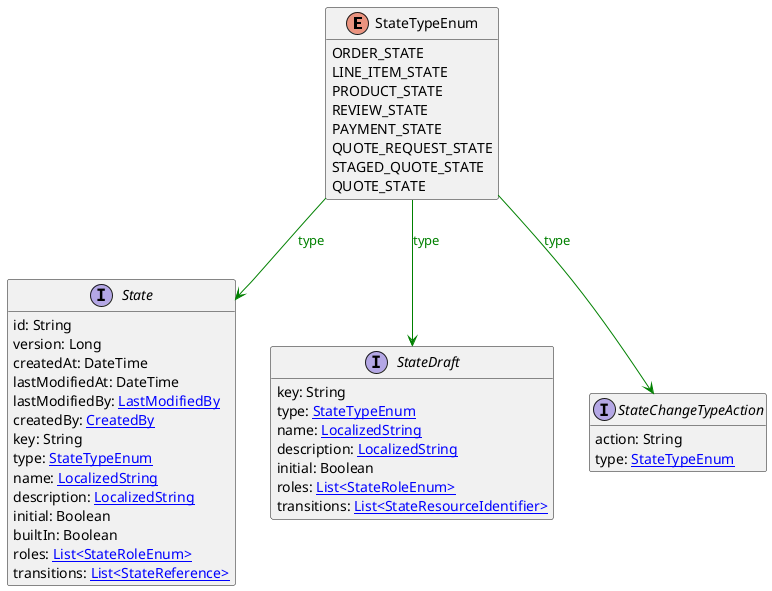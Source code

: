 @startuml

hide methods
enum StateTypeEnum {
    ORDER_STATE
    LINE_ITEM_STATE
    PRODUCT_STATE
    REVIEW_STATE
    PAYMENT_STATE
    QUOTE_REQUEST_STATE
    STAGED_QUOTE_STATE
    QUOTE_STATE
}
interface State [[State.svg]]  {
    id: String
    version: Long
    createdAt: DateTime
    lastModifiedAt: DateTime
    lastModifiedBy: [[LastModifiedBy.svg LastModifiedBy]]
    createdBy: [[CreatedBy.svg CreatedBy]]
    key: String
    type: [[StateTypeEnum.svg StateTypeEnum]]
    name: [[LocalizedString.svg LocalizedString]]
    description: [[LocalizedString.svg LocalizedString]]
    initial: Boolean
    builtIn: Boolean
    roles: [[StateRoleEnum.svg List<StateRoleEnum>]]
    transitions: [[StateReference.svg List<StateReference>]]
}
interface StateDraft [[StateDraft.svg]]  {
    key: String
    type: [[StateTypeEnum.svg StateTypeEnum]]
    name: [[LocalizedString.svg LocalizedString]]
    description: [[LocalizedString.svg LocalizedString]]
    initial: Boolean
    roles: [[StateRoleEnum.svg List<StateRoleEnum>]]
    transitions: [[StateResourceIdentifier.svg List<StateResourceIdentifier>]]
}
interface StateChangeTypeAction [[StateChangeTypeAction.svg]]  {
    action: String
    type: [[StateTypeEnum.svg StateTypeEnum]]
}
StateTypeEnum --> State #green;text:green : "type"
StateTypeEnum --> StateDraft #green;text:green : "type"
StateTypeEnum --> StateChangeTypeAction #green;text:green : "type"
@enduml
